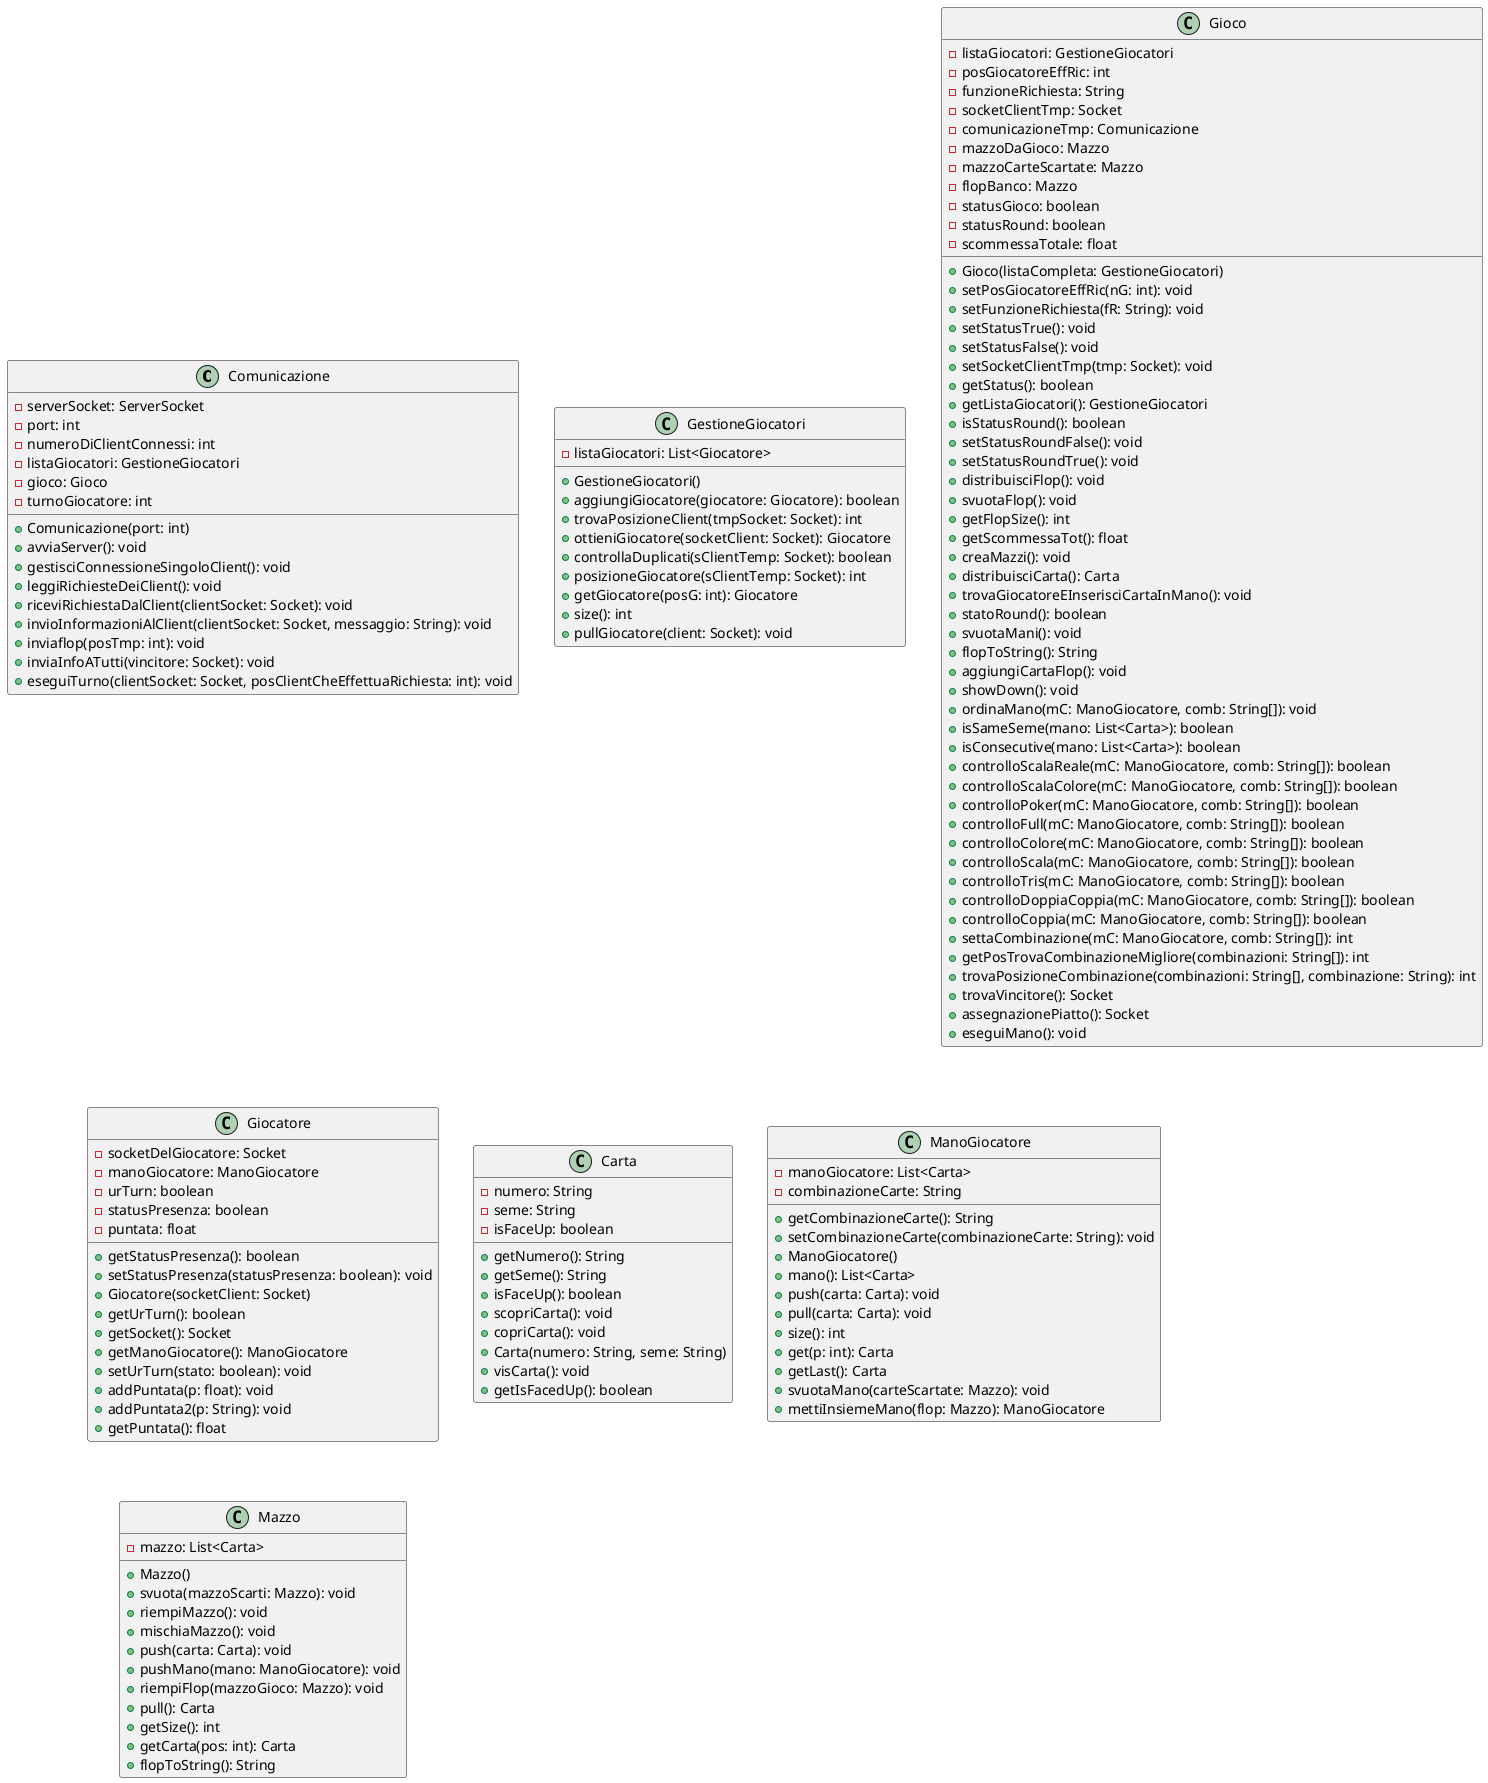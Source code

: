 @startuml

class Comunicazione {
    - serverSocket: ServerSocket
    - port: int
    - numeroDiClientConnessi: int
    - listaGiocatori: GestioneGiocatori
    - gioco: Gioco
    - turnoGiocatore: int

    + Comunicazione(port: int)
    + avviaServer(): void
    + gestisciConnessioneSingoloClient(): void
    + leggiRichiesteDeiClient(): void
    + riceviRichiestaDalClient(clientSocket: Socket): void
    + invioInformazioniAlClient(clientSocket: Socket, messaggio: String): void
    + inviaflop(posTmp: int): void
    + inviaInfoATutti(vincitore: Socket): void
    + eseguiTurno(clientSocket: Socket, posClientCheEffettuaRichiesta: int): void
}

class GestioneGiocatori {
    - listaGiocatori: List<Giocatore>

    + GestioneGiocatori()
    + aggiungiGiocatore(giocatore: Giocatore): boolean
    + trovaPosizioneClient(tmpSocket: Socket): int
    + ottieniGiocatore(socketClient: Socket): Giocatore
    + controllaDuplicati(sClientTemp: Socket): boolean
    + posizioneGiocatore(sClientTemp: Socket): int
    + getGiocatore(posG: int): Giocatore
    + size(): int
    + pullGiocatore(client: Socket): void
}


class Gioco {
    - listaGiocatori: GestioneGiocatori
    - posGiocatoreEffRic: int
    - funzioneRichiesta: String
    - socketClientTmp: Socket
    - comunicazioneTmp: Comunicazione
    - mazzoDaGioco: Mazzo
    - mazzoCarteScartate: Mazzo
    - flopBanco: Mazzo
    - statusGioco: boolean
    - statusRound: boolean
    - scommessaTotale: float

    + Gioco(listaCompleta: GestioneGiocatori)
    + setPosGiocatoreEffRic(nG: int): void
    + setFunzioneRichiesta(fR: String): void
    + setStatusTrue(): void
    + setStatusFalse(): void
    + setSocketClientTmp(tmp: Socket): void
    + getStatus(): boolean
    + getListaGiocatori(): GestioneGiocatori
    + isStatusRound(): boolean
    + setStatusRoundFalse(): void
    + setStatusRoundTrue(): void
    + distribuisciFlop(): void
    + svuotaFlop(): void
    + getFlopSize(): int
    + getScommessaTot(): float
    + creaMazzi(): void
    + distribuisciCarta(): Carta
    + trovaGiocatoreEInserisciCartaInMano(): void
    + statoRound(): boolean
    + svuotaMani(): void
    + flopToString(): String
    + aggiungiCartaFlop(): void
    + showDown(): void
    + ordinaMano(mC: ManoGiocatore, comb: String[]): void
    + isSameSeme(mano: List<Carta>): boolean
    + isConsecutive(mano: List<Carta>): boolean
    + controlloScalaReale(mC: ManoGiocatore, comb: String[]): boolean
    + controlloScalaColore(mC: ManoGiocatore, comb: String[]): boolean
    + controlloPoker(mC: ManoGiocatore, comb: String[]): boolean
    + controlloFull(mC: ManoGiocatore, comb: String[]): boolean
    + controlloColore(mC: ManoGiocatore, comb: String[]): boolean
    + controlloScala(mC: ManoGiocatore, comb: String[]): boolean
    + controlloTris(mC: ManoGiocatore, comb: String[]): boolean
    + controlloDoppiaCoppia(mC: ManoGiocatore, comb: String[]): boolean
    + controlloCoppia(mC: ManoGiocatore, comb: String[]): boolean
    + settaCombinazione(mC: ManoGiocatore, comb: String[]): int
    + getPosTrovaCombinazioneMigliore(combinazioni: String[]): int
    + trovaPosizioneCombinazione(combinazioni: String[], combinazione: String): int
    + trovaVincitore(): Socket
    + assegnazionePiatto(): Socket
    + eseguiMano(): void
}

class Giocatore {
    - socketDelGiocatore: Socket
    - manoGiocatore: ManoGiocatore
    - urTurn: boolean
    - statusPresenza: boolean
    - puntata: float

    + getStatusPresenza(): boolean
    + setStatusPresenza(statusPresenza: boolean): void
    + Giocatore(socketClient: Socket)
    + getUrTurn(): boolean
    + getSocket(): Socket
    + getManoGiocatore(): ManoGiocatore
    + setUrTurn(stato: boolean): void
    + addPuntata(p: float): void
    + addPuntata2(p: String): void
    + getPuntata(): float
}

class Carta {
    - numero: String
    - seme: String
    - isFaceUp: boolean

    + getNumero(): String
    + getSeme(): String
    + isFaceUp(): boolean
    + scopriCarta(): void
    + copriCarta(): void
    + Carta(numero: String, seme: String)
    + visCarta(): void
    + getIsFacedUp(): boolean
}

class ManoGiocatore {
    - manoGiocatore: List<Carta>
    - combinazioneCarte: String

    + getCombinazioneCarte(): String
    + setCombinazioneCarte(combinazioneCarte: String): void
    + ManoGiocatore()
    + mano(): List<Carta>
    + push(carta: Carta): void
    + pull(carta: Carta): void
    + size(): int
    + get(p: int): Carta
    + getLast(): Carta
    + svuotaMano(carteScartate: Mazzo): void
    + mettiInsiemeMano(flop: Mazzo): ManoGiocatore
}

class Mazzo {
    - mazzo: List<Carta>

    + Mazzo()
    + svuota(mazzoScarti: Mazzo): void
    + riempiMazzo(): void
    + mischiaMazzo(): void
    + push(carta: Carta): void
    + pushMano(mano: ManoGiocatore): void
    + riempiFlop(mazzoGioco: Mazzo): void
    + pull(): Carta
    + getSize(): int
    + getCarta(pos: int): Carta
    + flopToString(): String
}

@enduml
